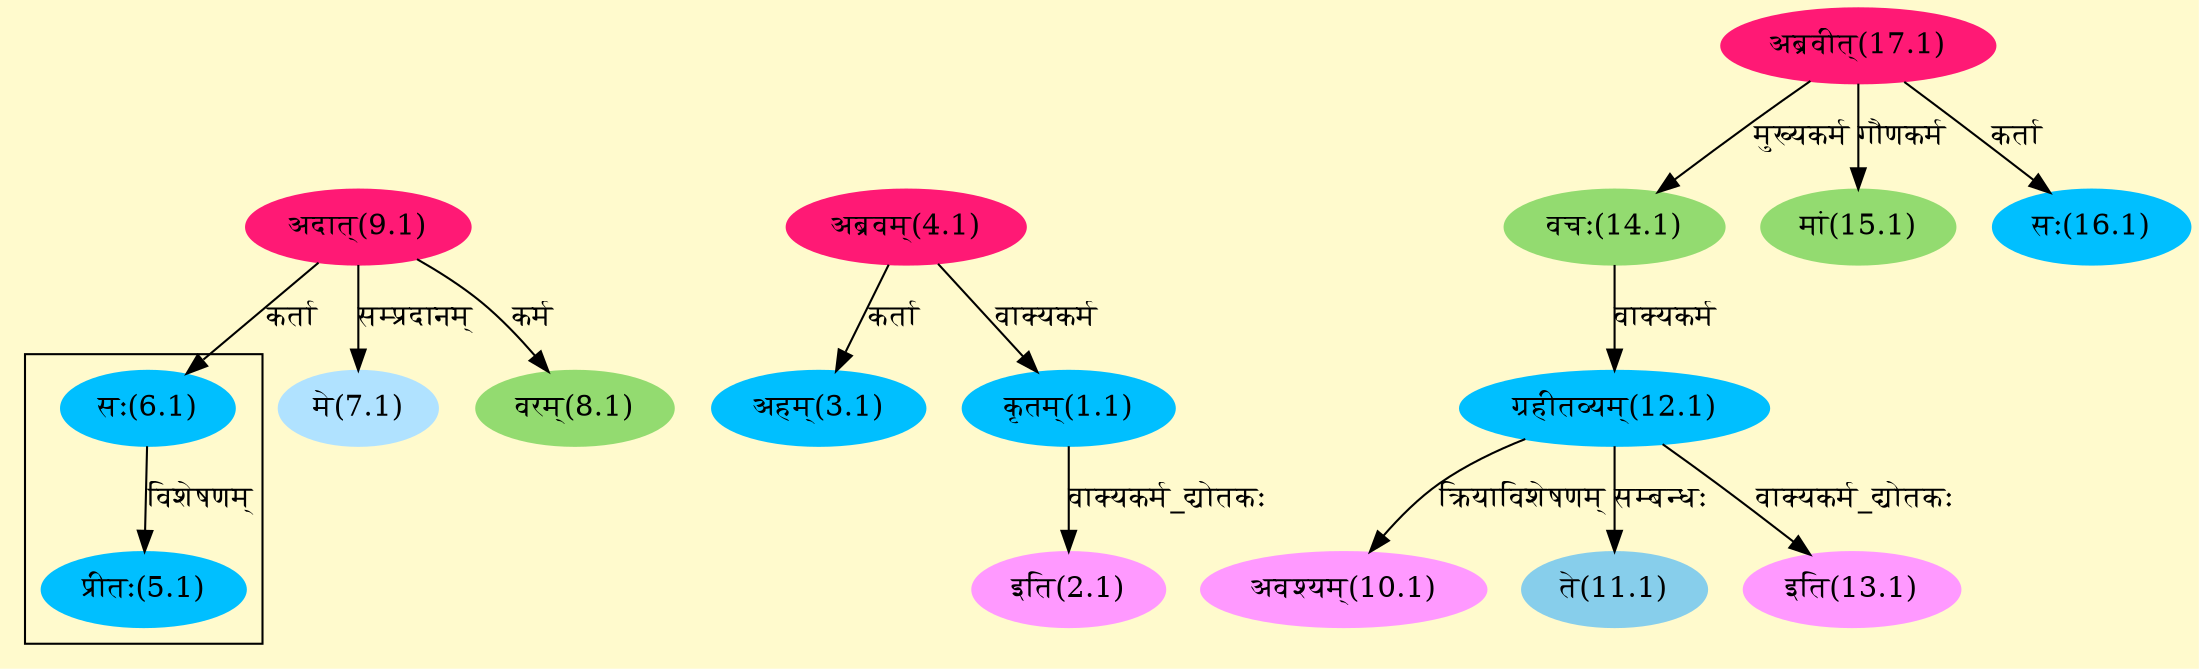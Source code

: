 digraph G{
rankdir=BT;
 compound=true;
 bgcolor="lemonchiffon1";

subgraph cluster_1{
Node5_1 [style=filled, color="#00BFFF" label = "प्रीतः(5.1)"]
Node6_1 [style=filled, color="#00BFFF" label = "सः(6.1)"]

}
Node1_1 [style=filled, color="#00BFFF" label = "कृतम्(1.1)"]
Node4_1 [style=filled, color="#FF1975" label = "अब्रवम्(4.1)"]
Node2_1 [style=filled, color="#FF99FF" label = "इति(2.1)"]
Node3_1 [style=filled, color="#00BFFF" label = "अहम्(3.1)"]
Node [style=filled, color="" label = "()"]
Node6_1 [style=filled, color="#00BFFF" label = "सः(6.1)"]
Node9_1 [style=filled, color="#FF1975" label = "अदात्(9.1)"]
Node7_1 [style=filled, color="#B0E2FF" label = "मे(7.1)"]
Node8_1 [style=filled, color="#93DB70" label = "वरम्(8.1)"]
Node10_1 [style=filled, color="#FF99FF" label = "अवश्यम्(10.1)"]
Node12_1 [style=filled, color="#00BFFF" label = "ग्रहीतव्यम्(12.1)"]
Node11_1 [style=filled, color="#87CEEB" label = "ते(11.1)"]
Node14_1 [style=filled, color="#93DB70" label = "वचः(14.1)"]
Node13_1 [style=filled, color="#FF99FF" label = "इति(13.1)"]
Node17_1 [style=filled, color="#FF1975" label = "अब्रवीत्(17.1)"]
Node15_1 [style=filled, color="#93DB70" label = "मां(15.1)"]
Node16_1 [style=filled, color="#00BFFF" label = "सः(16.1)"]
/* Start of Relations section */

Node1_1 -> Node4_1 [  label="वाक्यकर्म"  dir="back" ]
Node2_1 -> Node1_1 [  label="वाक्यकर्म_द्योतकः"  dir="back" ]
Node3_1 -> Node4_1 [  label="कर्ता"  dir="back" ]
Node5_1 -> Node6_1 [  label="विशेषणम्"  dir="back" ]
Node6_1 -> Node9_1 [  label="कर्ता"  dir="back" ]
Node7_1 -> Node9_1 [  label="सम्प्रदानम्"  dir="back" ]
Node8_1 -> Node9_1 [  label="कर्म"  dir="back" ]
Node10_1 -> Node12_1 [  label="क्रियाविशेषणम्"  dir="back" ]
Node11_1 -> Node12_1 [  label="सम्बन्धः"  dir="back" ]
Node12_1 -> Node14_1 [  label="वाक्यकर्म"  dir="back" ]
Node13_1 -> Node12_1 [  label="वाक्यकर्म_द्योतकः"  dir="back" ]
Node14_1 -> Node17_1 [  label="मुख्यकर्म"  dir="back" ]
Node15_1 -> Node17_1 [  label="गौणकर्म"  dir="back" ]
Node16_1 -> Node17_1 [  label="कर्ता"  dir="back" ]
}
